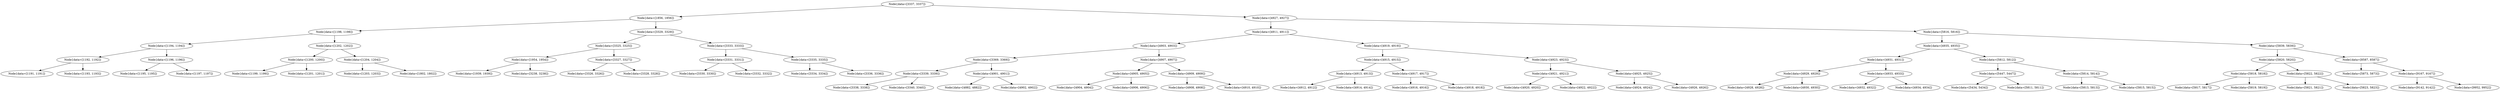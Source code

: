 digraph G{
1935689965 [label="Node{data=[3337, 3337]}"]
1935689965 -> 427226423
427226423 [label="Node{data=[1856, 1856]}"]
427226423 -> 73351708
73351708 [label="Node{data=[1198, 1198]}"]
73351708 -> 404152906
404152906 [label="Node{data=[1194, 1194]}"]
404152906 -> 1765865093
1765865093 [label="Node{data=[1192, 1192]}"]
1765865093 -> 1202813399
1202813399 [label="Node{data=[1191, 1191]}"]
1765865093 -> 956337311
956337311 [label="Node{data=[1193, 1193]}"]
404152906 -> 371932487
371932487 [label="Node{data=[1196, 1196]}"]
371932487 -> 2016482777
2016482777 [label="Node{data=[1195, 1195]}"]
371932487 -> 872592585
872592585 [label="Node{data=[1197, 1197]}"]
73351708 -> 157004450
157004450 [label="Node{data=[1202, 1202]}"]
157004450 -> 1188390859
1188390859 [label="Node{data=[1200, 1200]}"]
1188390859 -> 909786389
909786389 [label="Node{data=[1199, 1199]}"]
1188390859 -> 390034407
390034407 [label="Node{data=[1201, 1201]}"]
157004450 -> 1134894336
1134894336 [label="Node{data=[1204, 1204]}"]
1134894336 -> 774095232
774095232 [label="Node{data=[1203, 1203]}"]
1134894336 -> 1234600900
1234600900 [label="Node{data=[1802, 1802]}"]
427226423 -> 635068762
635068762 [label="Node{data=[3329, 3329]}"]
635068762 -> 1325147644
1325147644 [label="Node{data=[3325, 3325]}"]
1325147644 -> 2128859746
2128859746 [label="Node{data=[1954, 1954]}"]
2128859746 -> 60221145
60221145 [label="Node{data=[1939, 1939]}"]
2128859746 -> 1966114624
1966114624 [label="Node{data=[3238, 3238]}"]
1325147644 -> 1523359711
1523359711 [label="Node{data=[3327, 3327]}"]
1523359711 -> 979117606
979117606 [label="Node{data=[3326, 3326]}"]
1523359711 -> 239648666
239648666 [label="Node{data=[3328, 3328]}"]
635068762 -> 2142450580
2142450580 [label="Node{data=[3333, 3333]}"]
2142450580 -> 1103067610
1103067610 [label="Node{data=[3331, 3331]}"]
1103067610 -> 445192925
445192925 [label="Node{data=[3330, 3330]}"]
1103067610 -> 1366741625
1366741625 [label="Node{data=[3332, 3332]}"]
2142450580 -> 926905424
926905424 [label="Node{data=[3335, 3335]}"]
926905424 -> 225753796
225753796 [label="Node{data=[3334, 3334]}"]
926905424 -> 1610155589
1610155589 [label="Node{data=[3336, 3336]}"]
1935689965 -> 947647193
947647193 [label="Node{data=[4927, 4927]}"]
947647193 -> 1957338226
1957338226 [label="Node{data=[4911, 4911]}"]
1957338226 -> 1545644729
1545644729 [label="Node{data=[4903, 4903]}"]
1545644729 -> 1266435158
1266435158 [label="Node{data=[3369, 3369]}"]
1266435158 -> 745966298
745966298 [label="Node{data=[3339, 3339]}"]
745966298 -> 203409962
203409962 [label="Node{data=[3338, 3338]}"]
745966298 -> 1429462130
1429462130 [label="Node{data=[3340, 3340]}"]
1266435158 -> 2084863094
2084863094 [label="Node{data=[4901, 4901]}"]
2084863094 -> 1694239102
1694239102 [label="Node{data=[4882, 4882]}"]
2084863094 -> 373342545
373342545 [label="Node{data=[4902, 4902]}"]
1545644729 -> 1566269351
1566269351 [label="Node{data=[4907, 4907]}"]
1566269351 -> 44249014
44249014 [label="Node{data=[4905, 4905]}"]
44249014 -> 101740901
101740901 [label="Node{data=[4904, 4904]}"]
44249014 -> 373973695
373973695 [label="Node{data=[4906, 4906]}"]
1566269351 -> 300659126
300659126 [label="Node{data=[4909, 4909]}"]
300659126 -> 179233442
179233442 [label="Node{data=[4908, 4908]}"]
300659126 -> 254812619
254812619 [label="Node{data=[4910, 4910]}"]
1957338226 -> 1252713736
1252713736 [label="Node{data=[4919, 4919]}"]
1252713736 -> 100703210
100703210 [label="Node{data=[4915, 4915]}"]
100703210 -> 2076627578
2076627578 [label="Node{data=[4913, 4913]}"]
2076627578 -> 1970707120
1970707120 [label="Node{data=[4912, 4912]}"]
2076627578 -> 1751753651
1751753651 [label="Node{data=[4914, 4914]}"]
100703210 -> 1790229151
1790229151 [label="Node{data=[4917, 4917]}"]
1790229151 -> 665641137
665641137 [label="Node{data=[4916, 4916]}"]
1790229151 -> 1716411886
1716411886 [label="Node{data=[4918, 4918]}"]
1252713736 -> 1126112943
1126112943 [label="Node{data=[4923, 4923]}"]
1126112943 -> 212874257
212874257 [label="Node{data=[4921, 4921]}"]
212874257 -> 1280959582
1280959582 [label="Node{data=[4920, 4920]}"]
212874257 -> 1491890454
1491890454 [label="Node{data=[4922, 4922]}"]
1126112943 -> 1673389762
1673389762 [label="Node{data=[4925, 4925]}"]
1673389762 -> 1855997464
1855997464 [label="Node{data=[4924, 4924]}"]
1673389762 -> 1842881670
1842881670 [label="Node{data=[4926, 4926]}"]
947647193 -> 1443335402
1443335402 [label="Node{data=[5816, 5816]}"]
1443335402 -> 1510009630
1510009630 [label="Node{data=[4935, 4935]}"]
1510009630 -> 922547904
922547904 [label="Node{data=[4931, 4931]}"]
922547904 -> 447486093
447486093 [label="Node{data=[4929, 4929]}"]
447486093 -> 1881585646
1881585646 [label="Node{data=[4928, 4928]}"]
447486093 -> 757332719
757332719 [label="Node{data=[4930, 4930]}"]
922547904 -> 2092450685
2092450685 [label="Node{data=[4933, 4933]}"]
2092450685 -> 103433239
103433239 [label="Node{data=[4932, 4932]}"]
2092450685 -> 1140202235
1140202235 [label="Node{data=[4934, 4934]}"]
1510009630 -> 1898996968
1898996968 [label="Node{data=[5812, 5812]}"]
1898996968 -> 1336762904
1336762904 [label="Node{data=[5447, 5447]}"]
1336762904 -> 468950278
468950278 [label="Node{data=[5434, 5434]}"]
1336762904 -> 1747025217
1747025217 [label="Node{data=[5811, 5811]}"]
1898996968 -> 449074057
449074057 [label="Node{data=[5814, 5814]}"]
449074057 -> 1046302571
1046302571 [label="Node{data=[5813, 5813]}"]
449074057 -> 969014795
969014795 [label="Node{data=[5815, 5815]}"]
1443335402 -> 1525241607
1525241607 [label="Node{data=[5839, 5839]}"]
1525241607 -> 1653153736
1653153736 [label="Node{data=[5820, 5820]}"]
1653153736 -> 914039525
914039525 [label="Node{data=[5818, 5818]}"]
914039525 -> 16556935
16556935 [label="Node{data=[5817, 5817]}"]
914039525 -> 280862192
280862192 [label="Node{data=[5819, 5819]}"]
1653153736 -> 987805552
987805552 [label="Node{data=[5822, 5822]}"]
987805552 -> 1440995011
1440995011 [label="Node{data=[5821, 5821]}"]
987805552 -> 820422499
820422499 [label="Node{data=[5823, 5823]}"]
1525241607 -> 1279852178
1279852178 [label="Node{data=[8587, 8587]}"]
1279852178 -> 1932303196
1932303196 [label="Node{data=[5873, 5873]}"]
1279852178 -> 942804532
942804532 [label="Node{data=[9167, 9167]}"]
942804532 -> 1030384622
1030384622 [label="Node{data=[9142, 9142]}"]
942804532 -> 920497855
920497855 [label="Node{data=[9952, 9952]}"]
}